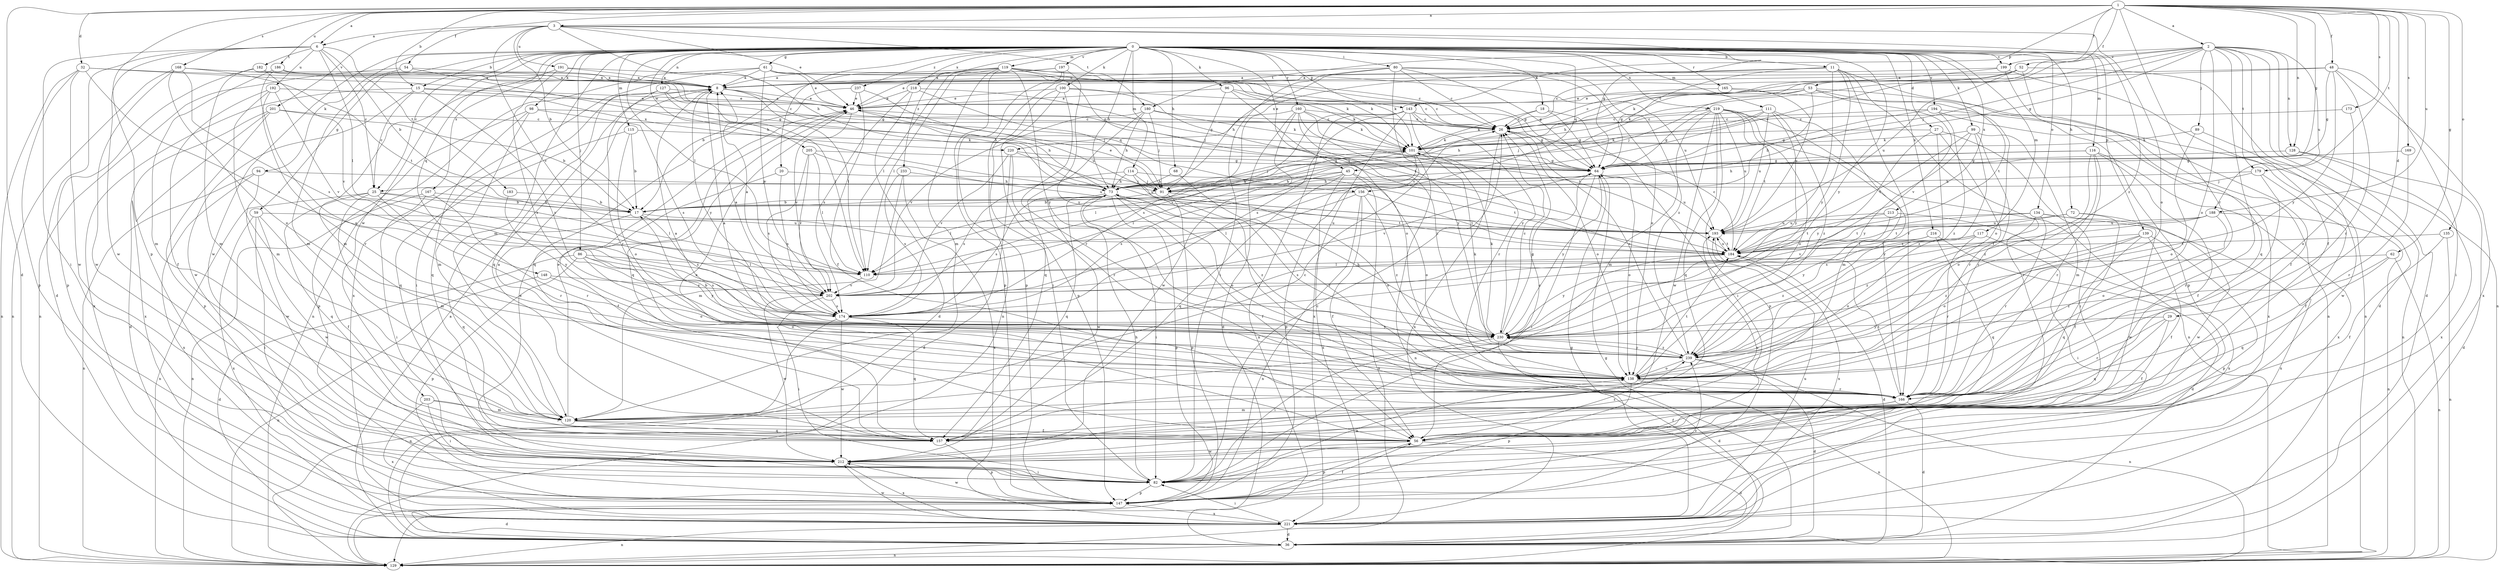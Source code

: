 strict digraph  {
0;
1;
2;
3;
6;
8;
11;
15;
17;
18;
20;
25;
26;
27;
29;
32;
36;
45;
46;
48;
52;
53;
54;
56;
59;
61;
62;
64;
68;
72;
73;
80;
82;
86;
89;
91;
94;
96;
98;
99;
100;
101;
110;
111;
114;
115;
116;
117;
119;
120;
127;
128;
129;
134;
135;
138;
139;
143;
147;
148;
156;
157;
160;
165;
166;
167;
168;
169;
173;
174;
179;
180;
182;
183;
184;
186;
188;
191;
192;
193;
194;
197;
199;
201;
202;
203;
205;
212;
213;
216;
218;
219;
220;
221;
230;
233;
237;
239;
0 -> 11  [label=b];
0 -> 15  [label=b];
0 -> 18  [label=c];
0 -> 20  [label=c];
0 -> 25  [label=c];
0 -> 27  [label=d];
0 -> 45  [label=e];
0 -> 59  [label=g];
0 -> 61  [label=g];
0 -> 68  [label=h];
0 -> 72  [label=h];
0 -> 73  [label=h];
0 -> 80  [label=i];
0 -> 86  [label=j];
0 -> 94  [label=k];
0 -> 96  [label=k];
0 -> 98  [label=k];
0 -> 99  [label=k];
0 -> 100  [label=k];
0 -> 110  [label=l];
0 -> 111  [label=m];
0 -> 114  [label=m];
0 -> 115  [label=m];
0 -> 116  [label=m];
0 -> 117  [label=m];
0 -> 119  [label=m];
0 -> 120  [label=m];
0 -> 127  [label=n];
0 -> 134  [label=o];
0 -> 139  [label=p];
0 -> 143  [label=p];
0 -> 148  [label=q];
0 -> 156  [label=q];
0 -> 160  [label=r];
0 -> 165  [label=r];
0 -> 167  [label=s];
0 -> 194  [label=v];
0 -> 197  [label=v];
0 -> 199  [label=v];
0 -> 203  [label=w];
0 -> 205  [label=w];
0 -> 212  [label=w];
0 -> 213  [label=x];
0 -> 216  [label=x];
0 -> 218  [label=x];
0 -> 219  [label=x];
0 -> 230  [label=y];
0 -> 233  [label=z];
0 -> 237  [label=z];
1 -> 2  [label=a];
1 -> 3  [label=a];
1 -> 6  [label=a];
1 -> 15  [label=b];
1 -> 29  [label=d];
1 -> 32  [label=d];
1 -> 36  [label=d];
1 -> 48  [label=f];
1 -> 52  [label=f];
1 -> 53  [label=f];
1 -> 54  [label=f];
1 -> 62  [label=g];
1 -> 64  [label=g];
1 -> 128  [label=n];
1 -> 135  [label=o];
1 -> 143  [label=p];
1 -> 147  [label=p];
1 -> 166  [label=r];
1 -> 168  [label=s];
1 -> 169  [label=s];
1 -> 173  [label=s];
1 -> 179  [label=t];
1 -> 186  [label=u];
1 -> 188  [label=u];
2 -> 25  [label=c];
2 -> 36  [label=d];
2 -> 45  [label=e];
2 -> 56  [label=f];
2 -> 64  [label=g];
2 -> 89  [label=j];
2 -> 91  [label=j];
2 -> 128  [label=n];
2 -> 129  [label=n];
2 -> 138  [label=o];
2 -> 166  [label=r];
2 -> 179  [label=t];
2 -> 180  [label=t];
2 -> 188  [label=u];
2 -> 199  [label=v];
3 -> 6  [label=a];
3 -> 17  [label=b];
3 -> 46  [label=e];
3 -> 64  [label=g];
3 -> 73  [label=h];
3 -> 138  [label=o];
3 -> 180  [label=t];
3 -> 191  [label=u];
3 -> 201  [label=v];
3 -> 202  [label=v];
3 -> 239  [label=z];
6 -> 17  [label=b];
6 -> 25  [label=c];
6 -> 36  [label=d];
6 -> 82  [label=i];
6 -> 110  [label=l];
6 -> 182  [label=t];
6 -> 183  [label=t];
6 -> 192  [label=u];
6 -> 212  [label=w];
8 -> 46  [label=e];
8 -> 82  [label=i];
8 -> 110  [label=l];
8 -> 156  [label=q];
8 -> 230  [label=y];
11 -> 8  [label=a];
11 -> 64  [label=g];
11 -> 82  [label=i];
11 -> 129  [label=n];
11 -> 166  [label=r];
11 -> 184  [label=t];
11 -> 220  [label=x];
11 -> 230  [label=y];
15 -> 25  [label=c];
15 -> 46  [label=e];
15 -> 212  [label=w];
15 -> 220  [label=x];
15 -> 221  [label=x];
15 -> 230  [label=y];
17 -> 101  [label=k];
17 -> 157  [label=q];
17 -> 174  [label=s];
17 -> 193  [label=u];
18 -> 26  [label=c];
18 -> 64  [label=g];
18 -> 82  [label=i];
18 -> 101  [label=k];
20 -> 56  [label=f];
20 -> 91  [label=j];
20 -> 174  [label=s];
25 -> 17  [label=b];
25 -> 110  [label=l];
25 -> 120  [label=m];
25 -> 129  [label=n];
25 -> 157  [label=q];
25 -> 166  [label=r];
26 -> 101  [label=k];
26 -> 138  [label=o];
26 -> 221  [label=x];
27 -> 82  [label=i];
27 -> 101  [label=k];
27 -> 166  [label=r];
27 -> 230  [label=y];
27 -> 239  [label=z];
29 -> 56  [label=f];
29 -> 157  [label=q];
29 -> 166  [label=r];
29 -> 230  [label=y];
32 -> 8  [label=a];
32 -> 64  [label=g];
32 -> 129  [label=n];
32 -> 147  [label=p];
32 -> 174  [label=s];
32 -> 212  [label=w];
36 -> 8  [label=a];
36 -> 64  [label=g];
36 -> 129  [label=n];
45 -> 73  [label=h];
45 -> 110  [label=l];
45 -> 129  [label=n];
45 -> 138  [label=o];
45 -> 157  [label=q];
45 -> 174  [label=s];
45 -> 221  [label=x];
46 -> 26  [label=c];
46 -> 73  [label=h];
46 -> 157  [label=q];
46 -> 202  [label=v];
48 -> 8  [label=a];
48 -> 26  [label=c];
48 -> 64  [label=g];
48 -> 82  [label=i];
48 -> 166  [label=r];
48 -> 221  [label=x];
48 -> 230  [label=y];
52 -> 8  [label=a];
52 -> 26  [label=c];
52 -> 36  [label=d];
52 -> 101  [label=k];
52 -> 157  [label=q];
52 -> 193  [label=u];
53 -> 17  [label=b];
53 -> 26  [label=c];
53 -> 46  [label=e];
53 -> 56  [label=f];
53 -> 91  [label=j];
53 -> 101  [label=k];
53 -> 184  [label=t];
53 -> 202  [label=v];
54 -> 8  [label=a];
54 -> 73  [label=h];
54 -> 120  [label=m];
54 -> 129  [label=n];
56 -> 26  [label=c];
56 -> 36  [label=d];
56 -> 46  [label=e];
56 -> 147  [label=p];
56 -> 212  [label=w];
56 -> 239  [label=z];
59 -> 56  [label=f];
59 -> 82  [label=i];
59 -> 193  [label=u];
59 -> 212  [label=w];
59 -> 221  [label=x];
61 -> 8  [label=a];
61 -> 46  [label=e];
61 -> 64  [label=g];
61 -> 101  [label=k];
61 -> 129  [label=n];
61 -> 202  [label=v];
61 -> 221  [label=x];
62 -> 110  [label=l];
62 -> 129  [label=n];
62 -> 157  [label=q];
62 -> 239  [label=z];
64 -> 73  [label=h];
64 -> 82  [label=i];
64 -> 138  [label=o];
64 -> 193  [label=u];
64 -> 202  [label=v];
64 -> 230  [label=y];
68 -> 73  [label=h];
68 -> 166  [label=r];
72 -> 56  [label=f];
72 -> 184  [label=t];
72 -> 193  [label=u];
72 -> 212  [label=w];
73 -> 17  [label=b];
73 -> 56  [label=f];
73 -> 82  [label=i];
73 -> 138  [label=o];
73 -> 147  [label=p];
73 -> 157  [label=q];
73 -> 174  [label=s];
73 -> 184  [label=t];
73 -> 212  [label=w];
73 -> 239  [label=z];
80 -> 8  [label=a];
80 -> 26  [label=c];
80 -> 64  [label=g];
80 -> 73  [label=h];
80 -> 82  [label=i];
80 -> 138  [label=o];
80 -> 202  [label=v];
80 -> 239  [label=z];
82 -> 26  [label=c];
82 -> 46  [label=e];
82 -> 73  [label=h];
82 -> 138  [label=o];
82 -> 147  [label=p];
86 -> 36  [label=d];
86 -> 110  [label=l];
86 -> 138  [label=o];
86 -> 147  [label=p];
86 -> 174  [label=s];
86 -> 230  [label=y];
89 -> 101  [label=k];
89 -> 138  [label=o];
89 -> 212  [label=w];
91 -> 46  [label=e];
91 -> 110  [label=l];
91 -> 138  [label=o];
91 -> 147  [label=p];
94 -> 91  [label=j];
94 -> 129  [label=n];
94 -> 212  [label=w];
94 -> 221  [label=x];
96 -> 26  [label=c];
96 -> 46  [label=e];
96 -> 91  [label=j];
96 -> 101  [label=k];
96 -> 138  [label=o];
98 -> 26  [label=c];
98 -> 120  [label=m];
98 -> 147  [label=p];
98 -> 157  [label=q];
98 -> 174  [label=s];
99 -> 101  [label=k];
99 -> 120  [label=m];
99 -> 166  [label=r];
99 -> 184  [label=t];
99 -> 230  [label=y];
99 -> 239  [label=z];
100 -> 26  [label=c];
100 -> 46  [label=e];
100 -> 82  [label=i];
100 -> 147  [label=p];
100 -> 166  [label=r];
100 -> 184  [label=t];
101 -> 64  [label=g];
101 -> 91  [label=j];
101 -> 110  [label=l];
101 -> 129  [label=n];
101 -> 147  [label=p];
110 -> 202  [label=v];
111 -> 26  [label=c];
111 -> 73  [label=h];
111 -> 91  [label=j];
111 -> 120  [label=m];
111 -> 193  [label=u];
111 -> 230  [label=y];
111 -> 239  [label=z];
114 -> 73  [label=h];
114 -> 91  [label=j];
114 -> 166  [label=r];
114 -> 174  [label=s];
114 -> 184  [label=t];
115 -> 17  [label=b];
115 -> 101  [label=k];
115 -> 138  [label=o];
115 -> 157  [label=q];
116 -> 56  [label=f];
116 -> 64  [label=g];
116 -> 73  [label=h];
116 -> 138  [label=o];
116 -> 166  [label=r];
116 -> 221  [label=x];
116 -> 239  [label=z];
117 -> 82  [label=i];
117 -> 138  [label=o];
117 -> 166  [label=r];
117 -> 174  [label=s];
117 -> 184  [label=t];
119 -> 8  [label=a];
119 -> 17  [label=b];
119 -> 26  [label=c];
119 -> 46  [label=e];
119 -> 101  [label=k];
119 -> 110  [label=l];
119 -> 120  [label=m];
119 -> 147  [label=p];
119 -> 184  [label=t];
119 -> 193  [label=u];
119 -> 230  [label=y];
120 -> 26  [label=c];
120 -> 46  [label=e];
120 -> 56  [label=f];
120 -> 157  [label=q];
127 -> 46  [label=e];
127 -> 73  [label=h];
127 -> 110  [label=l];
127 -> 157  [label=q];
127 -> 166  [label=r];
128 -> 36  [label=d];
128 -> 64  [label=g];
128 -> 221  [label=x];
134 -> 166  [label=r];
134 -> 184  [label=t];
134 -> 193  [label=u];
134 -> 212  [label=w];
134 -> 221  [label=x];
134 -> 239  [label=z];
135 -> 56  [label=f];
135 -> 129  [label=n];
135 -> 184  [label=t];
138 -> 8  [label=a];
138 -> 129  [label=n];
138 -> 147  [label=p];
138 -> 166  [label=r];
138 -> 184  [label=t];
139 -> 56  [label=f];
139 -> 138  [label=o];
139 -> 147  [label=p];
139 -> 157  [label=q];
139 -> 184  [label=t];
139 -> 239  [label=z];
143 -> 26  [label=c];
143 -> 64  [label=g];
143 -> 129  [label=n];
143 -> 166  [label=r];
143 -> 174  [label=s];
143 -> 202  [label=v];
143 -> 221  [label=x];
143 -> 230  [label=y];
147 -> 36  [label=d];
147 -> 56  [label=f];
147 -> 212  [label=w];
147 -> 221  [label=x];
147 -> 239  [label=z];
148 -> 129  [label=n];
148 -> 138  [label=o];
148 -> 202  [label=v];
156 -> 17  [label=b];
156 -> 56  [label=f];
156 -> 110  [label=l];
156 -> 129  [label=n];
156 -> 184  [label=t];
156 -> 239  [label=z];
157 -> 8  [label=a];
157 -> 147  [label=p];
160 -> 26  [label=c];
160 -> 36  [label=d];
160 -> 101  [label=k];
160 -> 174  [label=s];
160 -> 184  [label=t];
160 -> 212  [label=w];
160 -> 230  [label=y];
160 -> 239  [label=z];
165 -> 46  [label=e];
165 -> 138  [label=o];
165 -> 193  [label=u];
166 -> 36  [label=d];
166 -> 56  [label=f];
166 -> 120  [label=m];
166 -> 184  [label=t];
167 -> 17  [label=b];
167 -> 82  [label=i];
167 -> 129  [label=n];
167 -> 166  [label=r];
168 -> 8  [label=a];
168 -> 64  [label=g];
168 -> 129  [label=n];
168 -> 138  [label=o];
168 -> 174  [label=s];
168 -> 184  [label=t];
168 -> 212  [label=w];
169 -> 64  [label=g];
169 -> 166  [label=r];
173 -> 26  [label=c];
173 -> 138  [label=o];
174 -> 8  [label=a];
174 -> 129  [label=n];
174 -> 157  [label=q];
174 -> 212  [label=w];
174 -> 230  [label=y];
179 -> 56  [label=f];
179 -> 73  [label=h];
179 -> 91  [label=j];
179 -> 166  [label=r];
180 -> 26  [label=c];
180 -> 73  [label=h];
180 -> 91  [label=j];
180 -> 101  [label=k];
180 -> 157  [label=q];
180 -> 202  [label=v];
182 -> 8  [label=a];
182 -> 120  [label=m];
182 -> 147  [label=p];
182 -> 202  [label=v];
183 -> 17  [label=b];
183 -> 230  [label=y];
184 -> 26  [label=c];
184 -> 36  [label=d];
184 -> 110  [label=l];
184 -> 193  [label=u];
184 -> 230  [label=y];
186 -> 8  [label=a];
186 -> 64  [label=g];
186 -> 120  [label=m];
186 -> 138  [label=o];
188 -> 129  [label=n];
188 -> 138  [label=o];
188 -> 174  [label=s];
188 -> 193  [label=u];
188 -> 202  [label=v];
191 -> 8  [label=a];
191 -> 101  [label=k];
191 -> 120  [label=m];
191 -> 239  [label=z];
192 -> 46  [label=e];
192 -> 56  [label=f];
192 -> 120  [label=m];
192 -> 166  [label=r];
192 -> 202  [label=v];
193 -> 184  [label=t];
193 -> 221  [label=x];
194 -> 26  [label=c];
194 -> 64  [label=g];
194 -> 129  [label=n];
194 -> 221  [label=x];
194 -> 239  [label=z];
197 -> 8  [label=a];
197 -> 110  [label=l];
197 -> 129  [label=n];
197 -> 147  [label=p];
197 -> 230  [label=y];
199 -> 8  [label=a];
199 -> 73  [label=h];
199 -> 129  [label=n];
199 -> 147  [label=p];
201 -> 17  [label=b];
201 -> 26  [label=c];
201 -> 36  [label=d];
201 -> 147  [label=p];
201 -> 221  [label=x];
202 -> 8  [label=a];
202 -> 82  [label=i];
202 -> 174  [label=s];
202 -> 212  [label=w];
203 -> 56  [label=f];
203 -> 82  [label=i];
203 -> 120  [label=m];
203 -> 221  [label=x];
205 -> 64  [label=g];
205 -> 110  [label=l];
205 -> 174  [label=s];
205 -> 193  [label=u];
205 -> 202  [label=v];
212 -> 82  [label=i];
212 -> 193  [label=u];
212 -> 221  [label=x];
213 -> 184  [label=t];
213 -> 193  [label=u];
213 -> 221  [label=x];
213 -> 230  [label=y];
216 -> 36  [label=d];
216 -> 157  [label=q];
216 -> 184  [label=t];
216 -> 239  [label=z];
218 -> 36  [label=d];
218 -> 46  [label=e];
218 -> 64  [label=g];
218 -> 91  [label=j];
218 -> 174  [label=s];
219 -> 26  [label=c];
219 -> 64  [label=g];
219 -> 120  [label=m];
219 -> 129  [label=n];
219 -> 138  [label=o];
219 -> 147  [label=p];
219 -> 157  [label=q];
219 -> 166  [label=r];
219 -> 184  [label=t];
219 -> 193  [label=u];
219 -> 212  [label=w];
220 -> 36  [label=d];
220 -> 64  [label=g];
220 -> 166  [label=r];
220 -> 193  [label=u];
220 -> 202  [label=v];
221 -> 36  [label=d];
221 -> 64  [label=g];
221 -> 82  [label=i];
221 -> 129  [label=n];
221 -> 193  [label=u];
221 -> 212  [label=w];
230 -> 26  [label=c];
230 -> 36  [label=d];
230 -> 64  [label=g];
230 -> 73  [label=h];
230 -> 82  [label=i];
230 -> 101  [label=k];
230 -> 239  [label=z];
233 -> 73  [label=h];
233 -> 120  [label=m];
233 -> 174  [label=s];
233 -> 221  [label=x];
237 -> 46  [label=e];
237 -> 56  [label=f];
237 -> 157  [label=q];
237 -> 193  [label=u];
239 -> 8  [label=a];
239 -> 17  [label=b];
239 -> 26  [label=c];
239 -> 36  [label=d];
239 -> 101  [label=k];
239 -> 129  [label=n];
239 -> 138  [label=o];
239 -> 230  [label=y];
}
